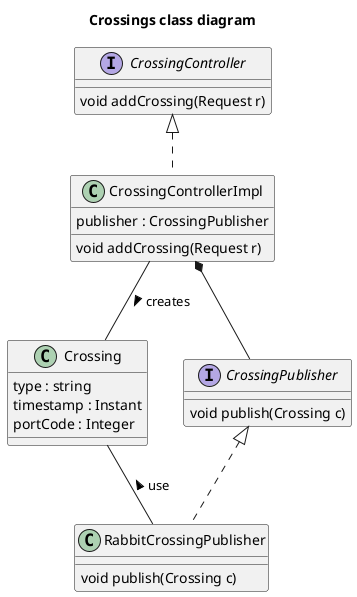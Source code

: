 @startuml "crossings_class_diagram"
title "Crossings class diagram"
class Crossing {
    type : string
    timestamp : Instant
    portCode : Integer
}
interface CrossingController {
    void addCrossing(Request r)
}
class CrossingControllerImpl {
    publisher : CrossingPublisher
    void addCrossing(Request r)

}
interface CrossingPublisher{
    void publish(Crossing c)
}
class RabbitCrossingPublisher{
    void publish(Crossing c)
}

CrossingPublisher <|.. RabbitCrossingPublisher
CrossingController <|.. CrossingControllerImpl
CrossingControllerImpl *-- CrossingPublisher
Crossing -- RabbitCrossingPublisher : use <
CrossingControllerImpl -- Crossing : creates >
@enduml

